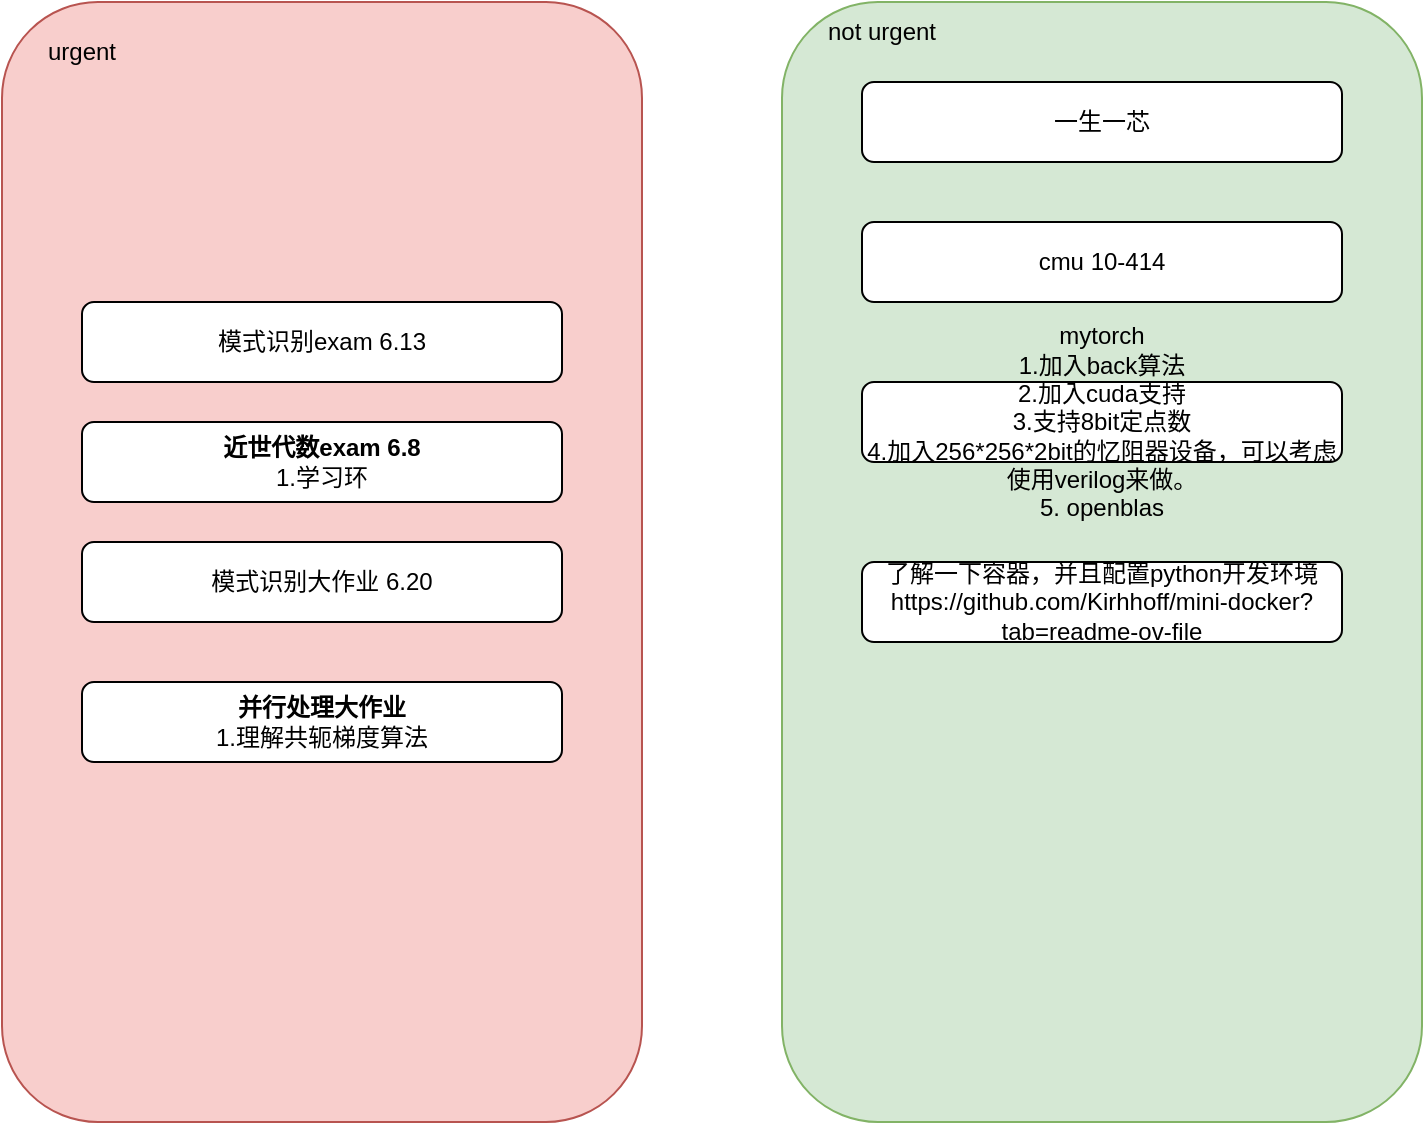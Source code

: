 <mxfile version="24.4.13" type="github">
  <diagram name="Page-1" id="8jLOQw_Qufjyjjml1gcj">
    <mxGraphModel dx="918" dy="437" grid="1" gridSize="10" guides="1" tooltips="1" connect="1" arrows="1" fold="1" page="1" pageScale="1" pageWidth="827" pageHeight="1169" math="0" shadow="0">
      <root>
        <mxCell id="0" />
        <mxCell id="1" parent="0" />
        <mxCell id="3zKIO5J0ReuY6cfeIp2D-1" value="" style="rounded=1;whiteSpace=wrap;html=1;fillColor=#f8cecc;strokeColor=#b85450;movable=0;resizable=0;rotatable=0;deletable=0;editable=0;locked=1;connectable=0;" parent="1" vertex="1">
          <mxGeometry x="50" y="120" width="320" height="560" as="geometry" />
        </mxCell>
        <mxCell id="lbcXcXBD-Woh2lrWkDNv-1" value="urgent" style="text;strokeColor=none;align=center;fillColor=none;html=1;verticalAlign=middle;whiteSpace=wrap;rounded=0;" parent="1" vertex="1">
          <mxGeometry x="60" y="130" width="60" height="30" as="geometry" />
        </mxCell>
        <mxCell id="lbcXcXBD-Woh2lrWkDNv-2" value="" style="rounded=1;whiteSpace=wrap;html=1;fillColor=#d5e8d4;strokeColor=#82b366;movable=0;resizable=0;rotatable=0;deletable=0;editable=0;locked=1;connectable=0;" parent="1" vertex="1">
          <mxGeometry x="440" y="120" width="320" height="560" as="geometry" />
        </mxCell>
        <mxCell id="lbcXcXBD-Woh2lrWkDNv-3" value="not urgent" style="text;strokeColor=none;align=center;fillColor=none;html=1;verticalAlign=middle;whiteSpace=wrap;rounded=0;" parent="1" vertex="1">
          <mxGeometry x="460" y="120" width="60" height="30" as="geometry" />
        </mxCell>
        <mxCell id="lbcXcXBD-Woh2lrWkDNv-4" value="模式识别exam 6.13" style="rounded=1;whiteSpace=wrap;html=1;" parent="1" vertex="1">
          <mxGeometry x="90" y="270" width="240" height="40" as="geometry" />
        </mxCell>
        <mxCell id="lbcXcXBD-Woh2lrWkDNv-6" value="&lt;b&gt;近世代数exam 6.8&lt;/b&gt;&lt;div&gt;1.学习环&lt;/div&gt;" style="rounded=1;whiteSpace=wrap;html=1;" parent="1" vertex="1">
          <mxGeometry x="90" y="330" width="240" height="40" as="geometry" />
        </mxCell>
        <mxCell id="lbcXcXBD-Woh2lrWkDNv-7" value="模式识别大作业 6.20" style="rounded=1;whiteSpace=wrap;html=1;" parent="1" vertex="1">
          <mxGeometry x="90" y="390" width="240" height="40" as="geometry" />
        </mxCell>
        <mxCell id="lbcXcXBD-Woh2lrWkDNv-9" value="一生一芯" style="rounded=1;whiteSpace=wrap;html=1;" parent="1" vertex="1">
          <mxGeometry x="480" y="160" width="240" height="40" as="geometry" />
        </mxCell>
        <mxCell id="lbcXcXBD-Woh2lrWkDNv-11" value="&lt;b&gt;并行处理大作业&lt;/b&gt;&lt;div&gt;1.理解共轭梯度算法&lt;/div&gt;" style="rounded=1;whiteSpace=wrap;html=1;" parent="1" vertex="1">
          <mxGeometry x="90" y="460" width="240" height="40" as="geometry" />
        </mxCell>
        <mxCell id="NLmy97UUdAwNHOujvJ6F-1" value="cmu 10-414" style="rounded=1;whiteSpace=wrap;html=1;" parent="1" vertex="1">
          <mxGeometry x="480" y="230" width="240" height="40" as="geometry" />
        </mxCell>
        <mxCell id="NLmy97UUdAwNHOujvJ6F-2" value="mytorch&lt;div&gt;1.加入back算法&lt;/div&gt;&lt;div&gt;2.加入cuda支持&lt;/div&gt;&lt;div&gt;3.支持8bit定点数&lt;/div&gt;&lt;div&gt;4.加入256*256*2bit的忆阻器设备，可以考虑使用verilog来做。&lt;/div&gt;&lt;div&gt;5. openblas&lt;/div&gt;" style="rounded=1;whiteSpace=wrap;html=1;" parent="1" vertex="1">
          <mxGeometry x="480" y="310" width="240" height="40" as="geometry" />
        </mxCell>
        <mxCell id="2UaKdUOuoHQ4liv5QSHj-1" value="了解一下容器，并且配置python开发环境https://github.com/Kirhhoff/mini-docker?tab=readme-ov-file" style="rounded=1;whiteSpace=wrap;html=1;" parent="1" vertex="1">
          <mxGeometry x="480" y="400" width="240" height="40" as="geometry" />
        </mxCell>
      </root>
    </mxGraphModel>
  </diagram>
</mxfile>
